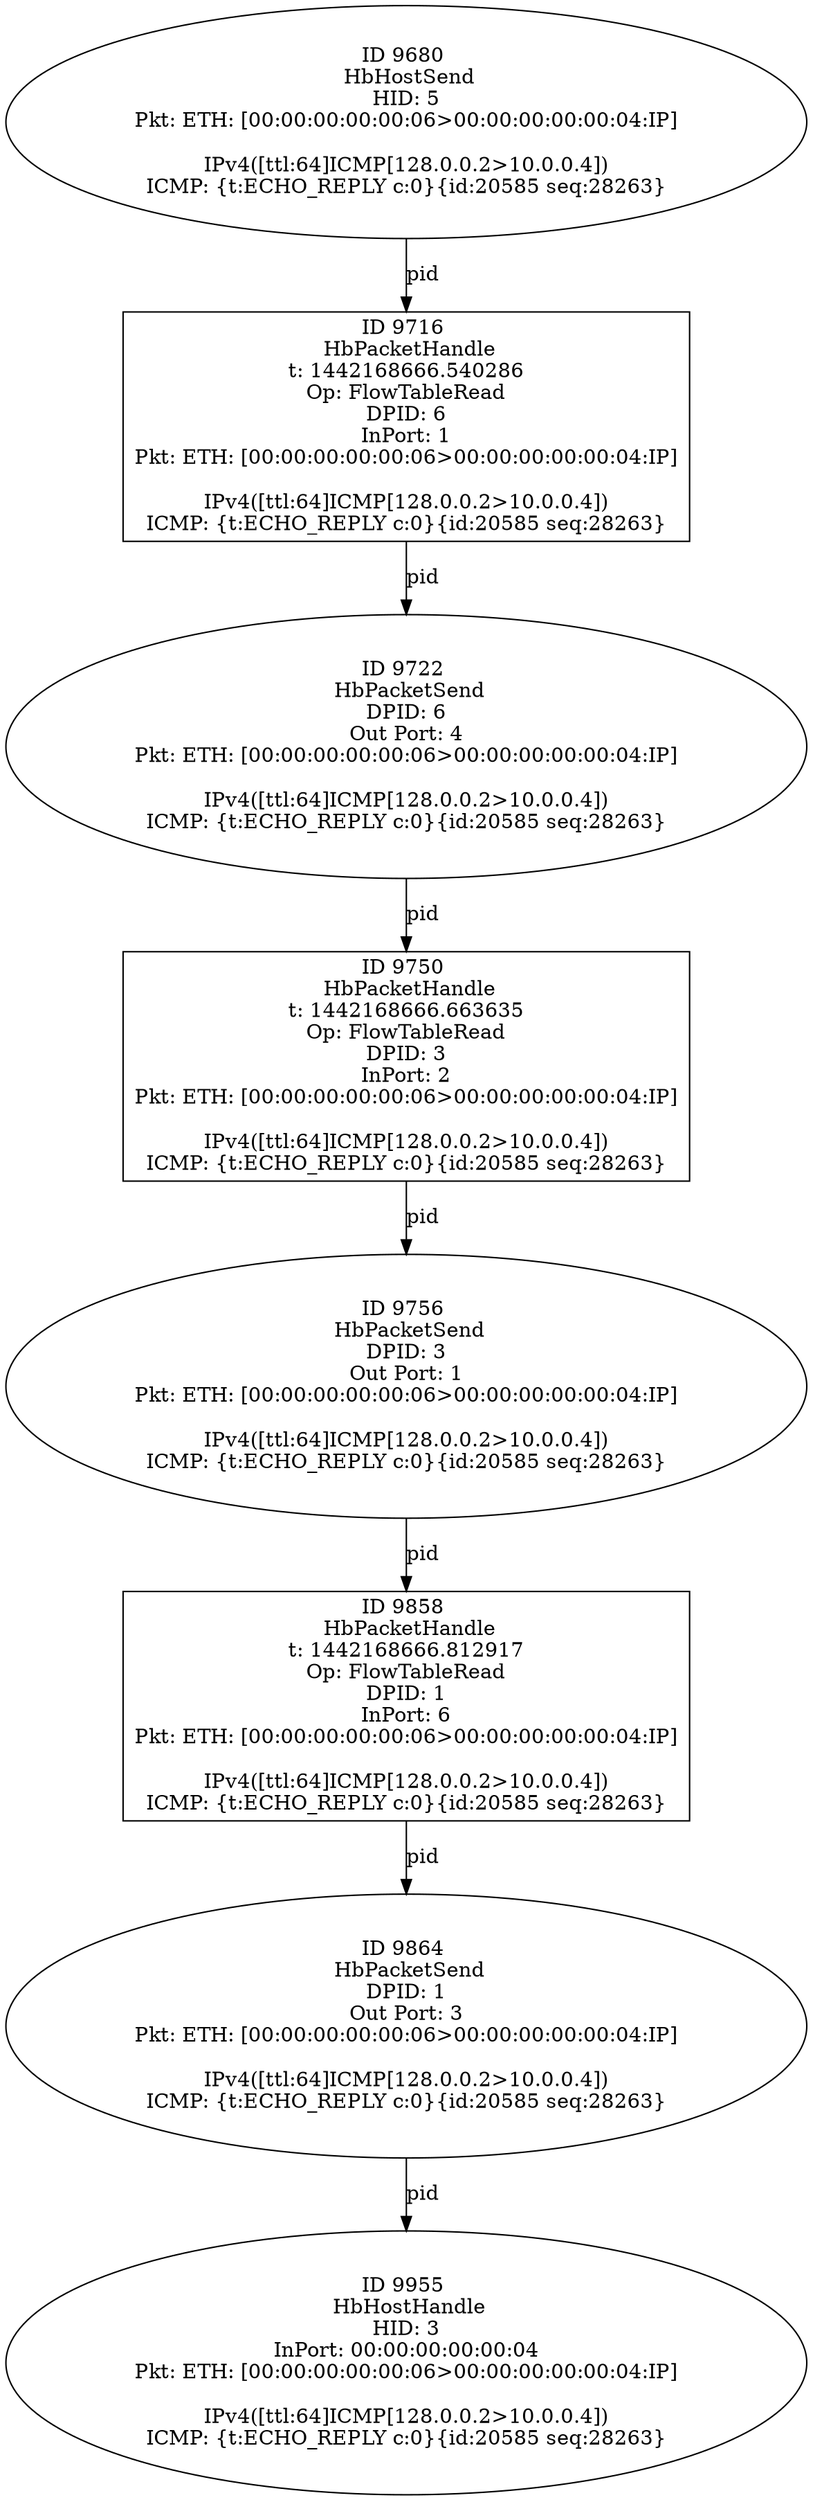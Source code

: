 strict digraph G {
9858 [shape=box, event=<hb_events.HbPacketHandle object at 0x10c447850>, label="ID 9858 
 HbPacketHandle
t: 1442168666.812917
Op: FlowTableRead
DPID: 1
InPort: 6
Pkt: ETH: [00:00:00:00:00:06>00:00:00:00:00:04:IP]

IPv4([ttl:64]ICMP[128.0.0.2>10.0.0.4])
ICMP: {t:ECHO_REPLY c:0}{id:20585 seq:28263}"];
9955 [shape=oval, event=<hb_events.HbHostHandle object at 0x10c49f490>, label="ID 9955 
 HbHostHandle
HID: 3
InPort: 00:00:00:00:00:04
Pkt: ETH: [00:00:00:00:00:06>00:00:00:00:00:04:IP]

IPv4([ttl:64]ICMP[128.0.0.2>10.0.0.4])
ICMP: {t:ECHO_REPLY c:0}{id:20585 seq:28263}"];
9864 [shape=oval, event=<hb_events.HbPacketSend object at 0x10c450850>, label="ID 9864 
 HbPacketSend
DPID: 1
Out Port: 3
Pkt: ETH: [00:00:00:00:00:06>00:00:00:00:00:04:IP]

IPv4([ttl:64]ICMP[128.0.0.2>10.0.0.4])
ICMP: {t:ECHO_REPLY c:0}{id:20585 seq:28263}"];
9680 [shape=oval, event=<hb_events.HbHostSend object at 0x10c3b40d0>, label="ID 9680 
 HbHostSend
HID: 5
Pkt: ETH: [00:00:00:00:00:06>00:00:00:00:00:04:IP]

IPv4([ttl:64]ICMP[128.0.0.2>10.0.0.4])
ICMP: {t:ECHO_REPLY c:0}{id:20585 seq:28263}"];
9716 [shape=box, event=<hb_events.HbPacketHandle object at 0x10c3d68d0>, label="ID 9716 
 HbPacketHandle
t: 1442168666.540286
Op: FlowTableRead
DPID: 6
InPort: 1
Pkt: ETH: [00:00:00:00:00:06>00:00:00:00:00:04:IP]

IPv4([ttl:64]ICMP[128.0.0.2>10.0.0.4])
ICMP: {t:ECHO_REPLY c:0}{id:20585 seq:28263}"];
9750 [shape=box, event=<hb_events.HbPacketHandle object at 0x10c3f6510>, label="ID 9750 
 HbPacketHandle
t: 1442168666.663635
Op: FlowTableRead
DPID: 3
InPort: 2
Pkt: ETH: [00:00:00:00:00:06>00:00:00:00:00:04:IP]

IPv4([ttl:64]ICMP[128.0.0.2>10.0.0.4])
ICMP: {t:ECHO_REPLY c:0}{id:20585 seq:28263}"];
9722 [shape=oval, event=<hb_events.HbPacketSend object at 0x10c3d6d10>, label="ID 9722 
 HbPacketSend
DPID: 6
Out Port: 4
Pkt: ETH: [00:00:00:00:00:06>00:00:00:00:00:04:IP]

IPv4([ttl:64]ICMP[128.0.0.2>10.0.0.4])
ICMP: {t:ECHO_REPLY c:0}{id:20585 seq:28263}"];
9756 [shape=oval, event=<hb_events.HbPacketSend object at 0x10c3f6990>, label="ID 9756 
 HbPacketSend
DPID: 3
Out Port: 1
Pkt: ETH: [00:00:00:00:00:06>00:00:00:00:00:04:IP]

IPv4([ttl:64]ICMP[128.0.0.2>10.0.0.4])
ICMP: {t:ECHO_REPLY c:0}{id:20585 seq:28263}"];
9858 -> 9864  [rel=pid, label=pid];
9864 -> 9955  [rel=pid, label=pid];
9680 -> 9716  [rel=pid, label=pid];
9716 -> 9722  [rel=pid, label=pid];
9750 -> 9756  [rel=pid, label=pid];
9722 -> 9750  [rel=pid, label=pid];
9756 -> 9858  [rel=pid, label=pid];
}
